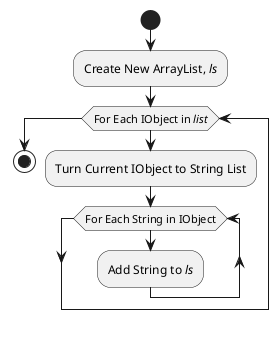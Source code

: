@startuml
start
:Create New ArrayList, //ls//;
while(For Each IObject in //list//)
:Turn Current IObject to String List;
while(For Each String in IObject)
:Add String to //ls//;
endwhile
endwhile
stop
@enduml